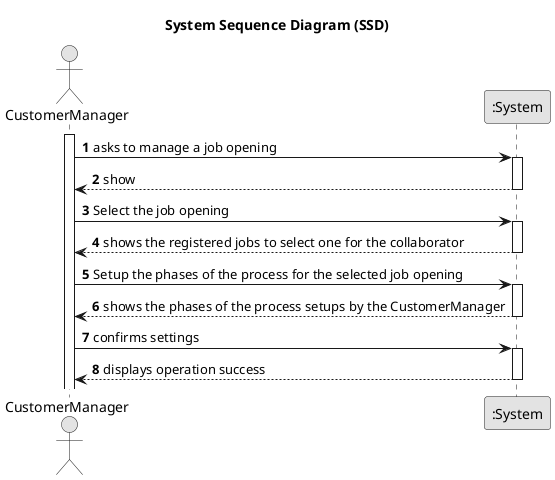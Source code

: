 @startuml
skinparam monochrome true
skinparam packageStyle rectangle
skinparam shadowing false

title System Sequence Diagram (SSD)

autonumber

actor "CustomerManager" as CustomerManager
participant ":System" as System

activate CustomerManager

    CustomerManager -> System : asks to manage a job opening
    activate System

        System --> CustomerManager : show
    deactivate System

    CustomerManager -> System : Select the job opening
    activate System

        System --> CustomerManager : shows the registered jobs to select one for the collaborator
    deactivate System

    CustomerManager -> System : Setup the phases of the process for the selected job opening
    activate System

        System --> CustomerManager : shows the phases of the process setups by the CustomerManager
    deactivate System

    CustomerManager -> System : confirms settings
    activate System

        System --> CustomerManager : displays operation success
    deactivate System

@enduml@startuml
       skinparam monochrome true
       skinparam packageStyle rectangle
       skinparam shadowing false

       title System Sequence Diagram (SSD) - Alternative One

       autonumber

       actor "CustomerManager" as CustomerManager
       participant ":System" as System

       activate CustomerManager

           CustomerManager -> System : asks to register a new Collaborator
           activate System

               System --> CustomerManager : requests data (Name, birth date, admission date, \naddress, contact info (mobile and email),\ taxpayer \nnumber, ID doc type and respective number.)
           deactivate System

           CustomerManager -> System : types requested data
           activate System

               System --> CustomerManager : shows the registered jobs to select one for the collaborator
           deactivate System

           CustomerManager -> System : selects a job for the collaborator
           activate System

               System --> CustomerManager : shows all data and requests confirmation
           deactivate System

           CustomerManager -> System : confirms data
           activate System

               System --> CustomerManager : displays operation success
           deactivate System

       @enduml